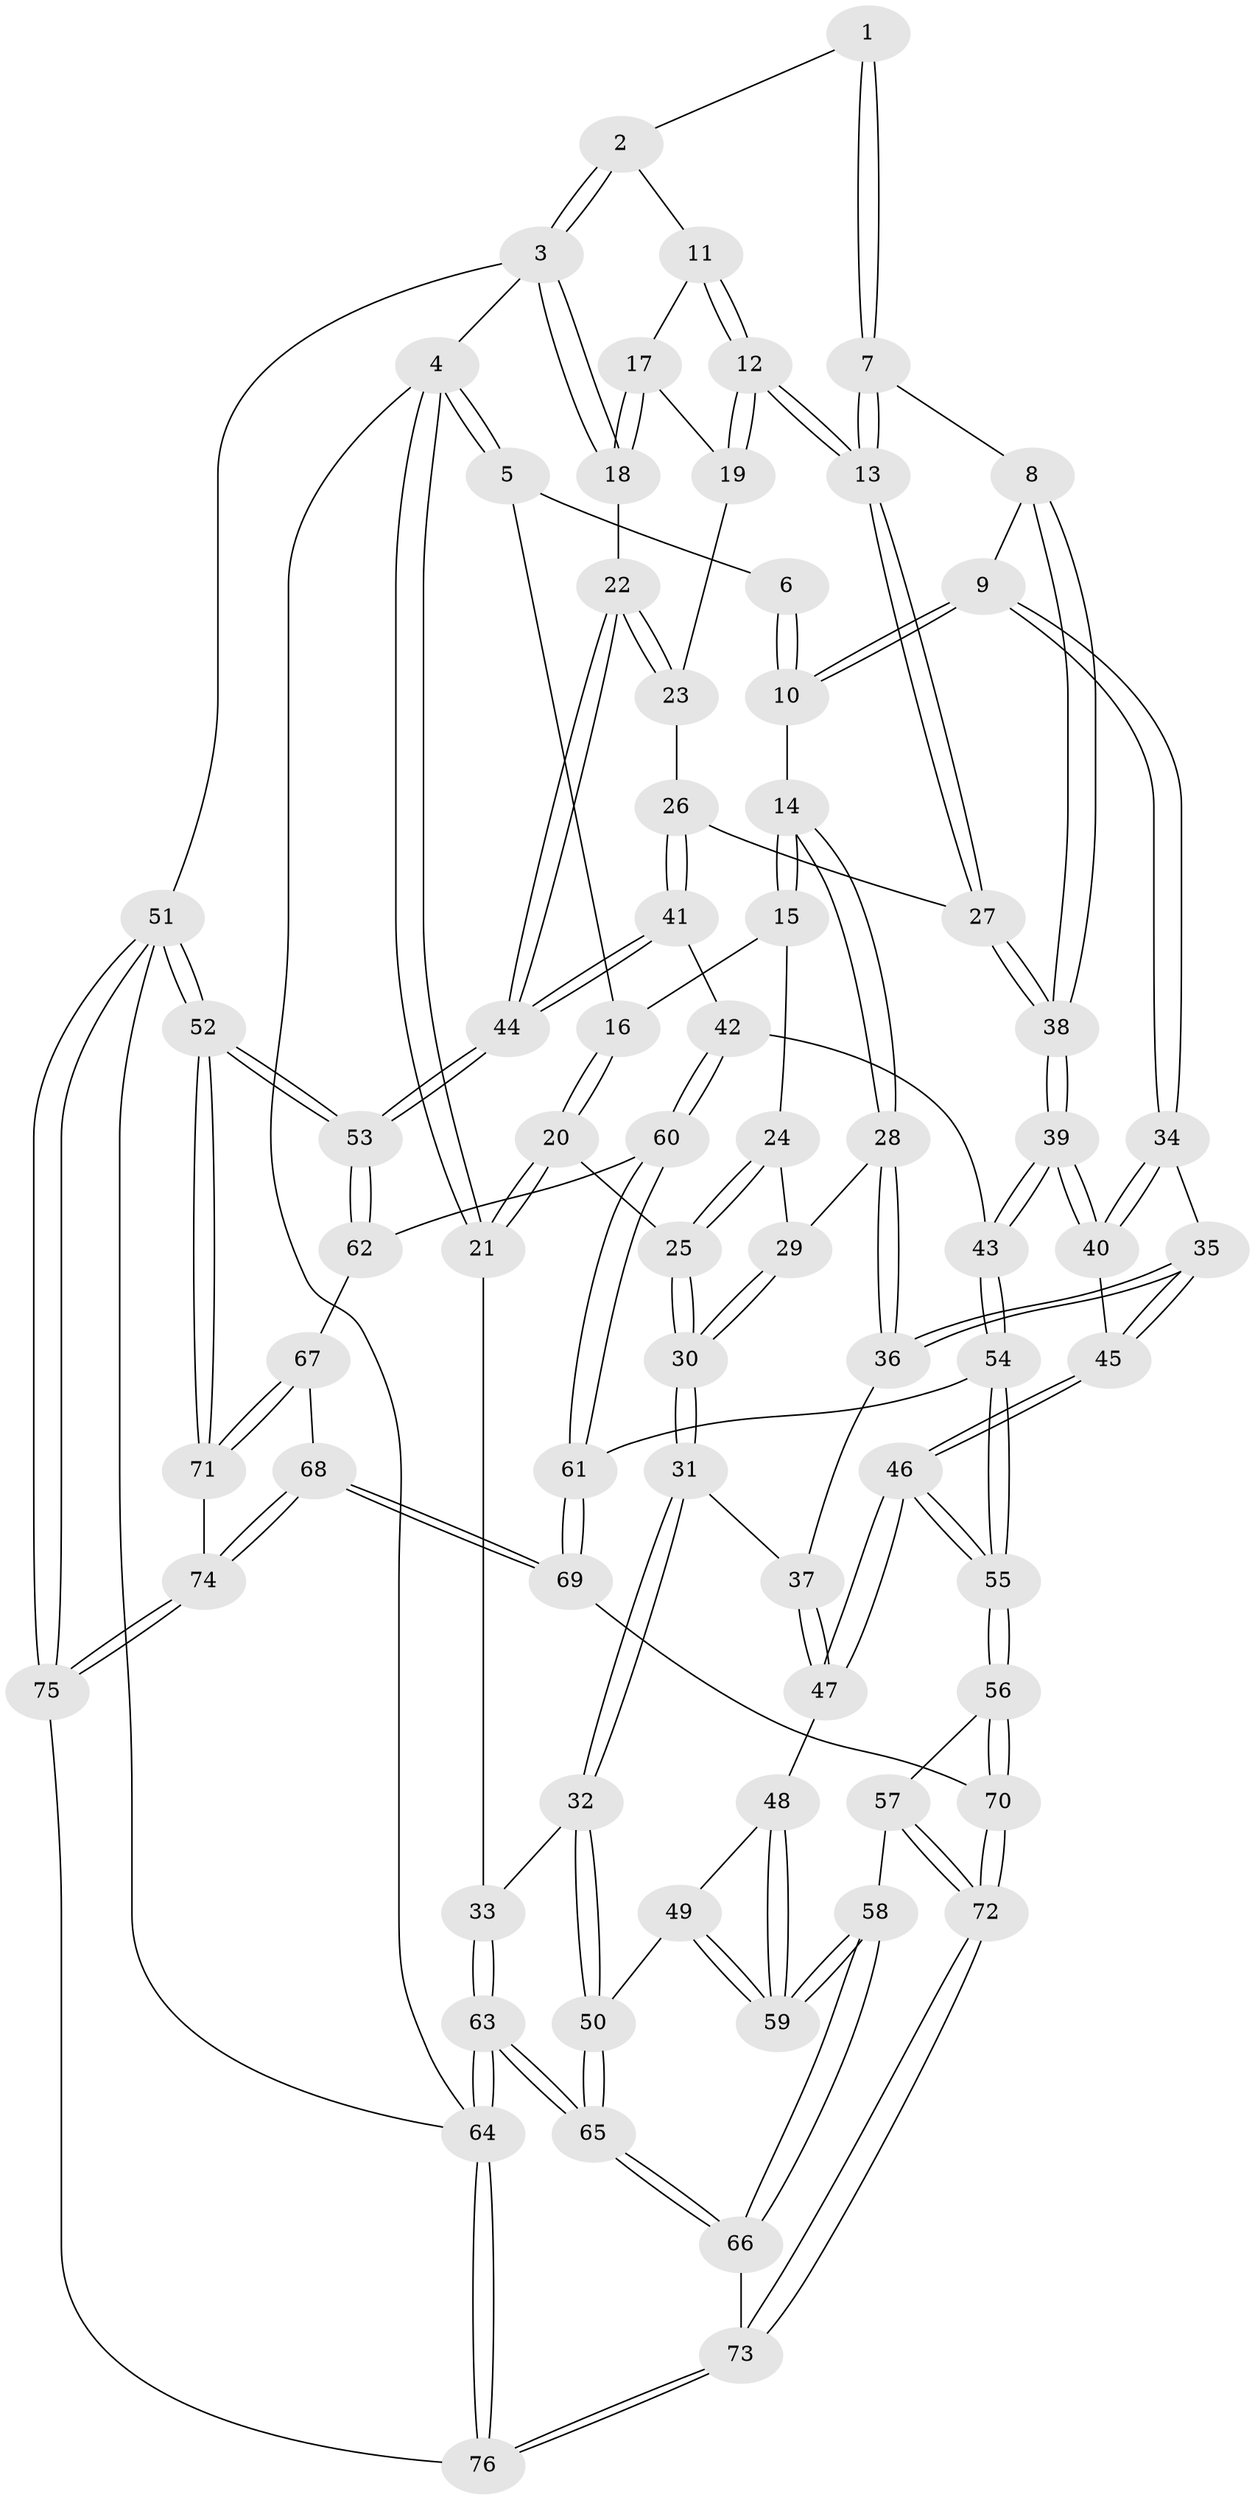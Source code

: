// coarse degree distribution, {4: 0.5111111111111111, 7: 0.044444444444444446, 3: 0.044444444444444446, 5: 0.26666666666666666, 6: 0.13333333333333333}
// Generated by graph-tools (version 1.1) at 2025/21/03/04/25 18:21:37]
// undirected, 76 vertices, 187 edges
graph export_dot {
graph [start="1"]
  node [color=gray90,style=filled];
  1 [pos="+0.6290859285578311+0"];
  2 [pos="+0.737974517243892+0"];
  3 [pos="+1+0"];
  4 [pos="+0+0"];
  5 [pos="+0.055954295369480087+0"];
  6 [pos="+0.40953445247087356+0"];
  7 [pos="+0.5768028669906493+0.11757792707186868"];
  8 [pos="+0.4972491535211062+0.16382000536077873"];
  9 [pos="+0.4617796373691076+0.1780834424346128"];
  10 [pos="+0.37110115789527154+0.14257403747671585"];
  11 [pos="+0.7984320079126758+0"];
  12 [pos="+0.7801032618813284+0.19494844482091406"];
  13 [pos="+0.7718702454693775+0.21502094787508316"];
  14 [pos="+0.30930332366786173+0.15066402784727512"];
  15 [pos="+0.1735959021555014+0.025215729780666198"];
  16 [pos="+0.14837552033629942+0"];
  17 [pos="+0.9124111170891317+0.057365418923647424"];
  18 [pos="+1+0"];
  19 [pos="+0.905848902502809+0.089668033259835"];
  20 [pos="+0.020873464541425902+0.1254175702538941"];
  21 [pos="+0+0.12390854029538015"];
  22 [pos="+1+0.1480264996093419"];
  23 [pos="+0.9736672175012707+0.12495821077186606"];
  24 [pos="+0.12089907305485559+0.1317540353972121"];
  25 [pos="+0.0757642175942357+0.17715955388261398"];
  26 [pos="+0.7906759611236428+0.24860170358756947"];
  27 [pos="+0.784532462259089+0.24420826916420485"];
  28 [pos="+0.29505831021131945+0.17066772427518295"];
  29 [pos="+0.16359214487967652+0.196240071328835"];
  30 [pos="+0.07492776140212369+0.26537418884458275"];
  31 [pos="+0.05303559541418604+0.33146739839157635"];
  32 [pos="+0+0.3780843558628273"];
  33 [pos="+0+0.3738036133747197"];
  34 [pos="+0.4602569945184656+0.28022853519165347"];
  35 [pos="+0.35063215550886745+0.382737820489942"];
  36 [pos="+0.2549702854037969+0.27625598627121883"];
  37 [pos="+0.15740102327625752+0.3397859910140628"];
  38 [pos="+0.6466790909034634+0.35976142225298763"];
  39 [pos="+0.5865753817890268+0.44068619647988805"];
  40 [pos="+0.5579910171662817+0.42317311928936263"];
  41 [pos="+0.909367668198422+0.35465664287924664"];
  42 [pos="+0.7349641563016865+0.5288309948627554"];
  43 [pos="+0.5909904475703441+0.4558682972470012"];
  44 [pos="+1+0.4129952762710178"];
  45 [pos="+0.3411530107576404+0.45956957052463504"];
  46 [pos="+0.33203792947584976+0.47372759614346255"];
  47 [pos="+0.2596651145494758+0.47828561679144405"];
  48 [pos="+0.23814528672455287+0.4980890404979544"];
  49 [pos="+0.134993212987227+0.5591454630243514"];
  50 [pos="+0.11690130094523446+0.5582772374818278"];
  51 [pos="+1+1"];
  52 [pos="+1+0.9530735737337802"];
  53 [pos="+1+0.5075232419128659"];
  54 [pos="+0.49658816377151765+0.6323054795572782"];
  55 [pos="+0.43738984200189673+0.6745873695986462"];
  56 [pos="+0.426001847728079+0.7034182751478936"];
  57 [pos="+0.3984186154225339+0.7284414208459803"];
  58 [pos="+0.3005813860356156+0.7686399300522532"];
  59 [pos="+0.29838737006556426+0.7651489553139449"];
  60 [pos="+0.7486525142842463+0.5848854726838668"];
  61 [pos="+0.6791607906011926+0.6629077100804077"];
  62 [pos="+0.8300330188051017+0.6330185109378478"];
  63 [pos="+0+1"];
  64 [pos="+0+1"];
  65 [pos="+0+1"];
  66 [pos="+0.29982090659739496+0.7694696034148425"];
  67 [pos="+0.8335710433618061+0.7057621359015102"];
  68 [pos="+0.7165692242195087+0.842037861231531"];
  69 [pos="+0.7054817551331273+0.8393407163175819"];
  70 [pos="+0.6708569351874368+0.8482890091368883"];
  71 [pos="+1+0.8896263920904929"];
  72 [pos="+0.5313764375659804+1"];
  73 [pos="+0.49518137052292055+1"];
  74 [pos="+0.7352670669094321+0.8571600314706742"];
  75 [pos="+0.8462998963501323+1"];
  76 [pos="+0.4946332324094491+1"];
  1 -- 2;
  1 -- 7;
  1 -- 7;
  2 -- 3;
  2 -- 3;
  2 -- 11;
  3 -- 4;
  3 -- 18;
  3 -- 18;
  3 -- 51;
  4 -- 5;
  4 -- 5;
  4 -- 21;
  4 -- 21;
  4 -- 64;
  5 -- 6;
  5 -- 16;
  6 -- 10;
  6 -- 10;
  7 -- 8;
  7 -- 13;
  7 -- 13;
  8 -- 9;
  8 -- 38;
  8 -- 38;
  9 -- 10;
  9 -- 10;
  9 -- 34;
  9 -- 34;
  10 -- 14;
  11 -- 12;
  11 -- 12;
  11 -- 17;
  12 -- 13;
  12 -- 13;
  12 -- 19;
  12 -- 19;
  13 -- 27;
  13 -- 27;
  14 -- 15;
  14 -- 15;
  14 -- 28;
  14 -- 28;
  15 -- 16;
  15 -- 24;
  16 -- 20;
  16 -- 20;
  17 -- 18;
  17 -- 18;
  17 -- 19;
  18 -- 22;
  19 -- 23;
  20 -- 21;
  20 -- 21;
  20 -- 25;
  21 -- 33;
  22 -- 23;
  22 -- 23;
  22 -- 44;
  22 -- 44;
  23 -- 26;
  24 -- 25;
  24 -- 25;
  24 -- 29;
  25 -- 30;
  25 -- 30;
  26 -- 27;
  26 -- 41;
  26 -- 41;
  27 -- 38;
  27 -- 38;
  28 -- 29;
  28 -- 36;
  28 -- 36;
  29 -- 30;
  29 -- 30;
  30 -- 31;
  30 -- 31;
  31 -- 32;
  31 -- 32;
  31 -- 37;
  32 -- 33;
  32 -- 50;
  32 -- 50;
  33 -- 63;
  33 -- 63;
  34 -- 35;
  34 -- 40;
  34 -- 40;
  35 -- 36;
  35 -- 36;
  35 -- 45;
  35 -- 45;
  36 -- 37;
  37 -- 47;
  37 -- 47;
  38 -- 39;
  38 -- 39;
  39 -- 40;
  39 -- 40;
  39 -- 43;
  39 -- 43;
  40 -- 45;
  41 -- 42;
  41 -- 44;
  41 -- 44;
  42 -- 43;
  42 -- 60;
  42 -- 60;
  43 -- 54;
  43 -- 54;
  44 -- 53;
  44 -- 53;
  45 -- 46;
  45 -- 46;
  46 -- 47;
  46 -- 47;
  46 -- 55;
  46 -- 55;
  47 -- 48;
  48 -- 49;
  48 -- 59;
  48 -- 59;
  49 -- 50;
  49 -- 59;
  49 -- 59;
  50 -- 65;
  50 -- 65;
  51 -- 52;
  51 -- 52;
  51 -- 75;
  51 -- 75;
  51 -- 64;
  52 -- 53;
  52 -- 53;
  52 -- 71;
  52 -- 71;
  53 -- 62;
  53 -- 62;
  54 -- 55;
  54 -- 55;
  54 -- 61;
  55 -- 56;
  55 -- 56;
  56 -- 57;
  56 -- 70;
  56 -- 70;
  57 -- 58;
  57 -- 72;
  57 -- 72;
  58 -- 59;
  58 -- 59;
  58 -- 66;
  58 -- 66;
  60 -- 61;
  60 -- 61;
  60 -- 62;
  61 -- 69;
  61 -- 69;
  62 -- 67;
  63 -- 64;
  63 -- 64;
  63 -- 65;
  63 -- 65;
  64 -- 76;
  64 -- 76;
  65 -- 66;
  65 -- 66;
  66 -- 73;
  67 -- 68;
  67 -- 71;
  67 -- 71;
  68 -- 69;
  68 -- 69;
  68 -- 74;
  68 -- 74;
  69 -- 70;
  70 -- 72;
  70 -- 72;
  71 -- 74;
  72 -- 73;
  72 -- 73;
  73 -- 76;
  73 -- 76;
  74 -- 75;
  74 -- 75;
  75 -- 76;
}
